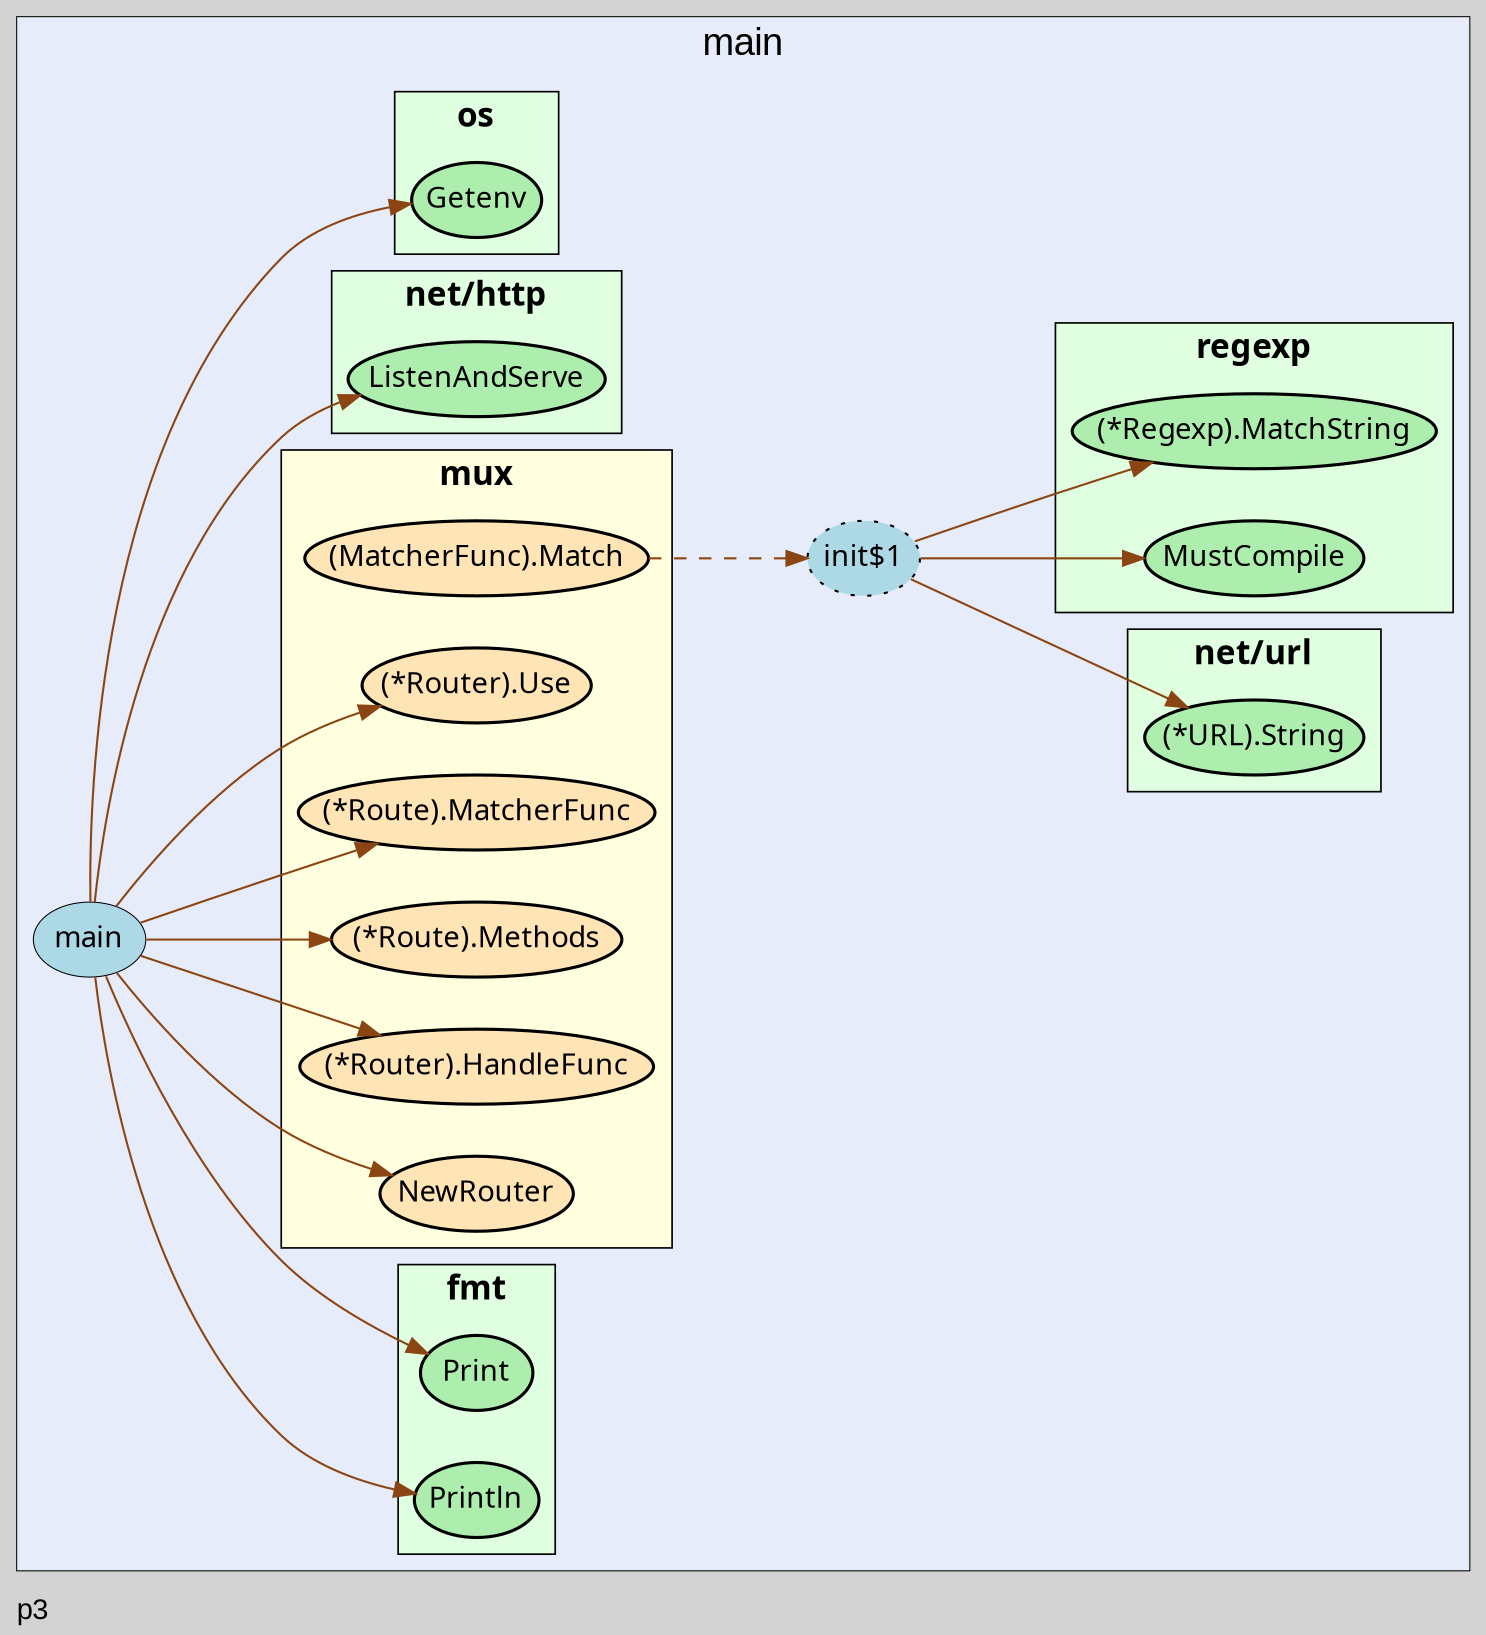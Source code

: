digraph gocallvis {
    label="p3";
    labeljust="l";
    fontname="Arial";
    fontsize="14";
    rankdir="LR";
    bgcolor="lightgray";
    style="solid";
    penwidth="0.5";
    pad="0.0";
    nodesep="0.35";

    node [shape="ellipse" style="filled" fillcolor="honeydew" fontname="Verdana" penwidth="1.0" margin="0.05,0.0"];
    edge [minlen="2"]

    subgraph "cluster_focus" {
        labelloc="t";
labeljust="c";
fontsize="18";
bgcolor="#e6ecfa";
label="main";
        
        "p3.init$1" [ fillcolor="lightblue" label="init$1" style="dotted,filled" ]
        "p3.main" [ fillcolor="lightblue" label="main" penwidth="0.5" ]
        
        subgraph "cluster_fmt" {
        penwidth="0.8";
style="filled";
fillcolor="#E0FFE1";
fontname="Tahoma bold";
tooltip="package: fmt";
fontsize="16";
rank="sink";
label="fmt";
URL="/?f=fmt";
        
        "fmt.Println" [ fillcolor="#adedad" label="Println" penwidth="1.5" ]
        "fmt.Print" [ fillcolor="#adedad" label="Print" penwidth="1.5" ]
        
    }

        subgraph "cluster_github.com/gorilla/mux" {
        tooltip="package: github.com/gorilla/mux";
penwidth="0.8";
rank="sink";
label="mux";
URL="/?f=github.com/gorilla/mux";
fontsize="16";
style="filled";
fillcolor="lightyellow";
fontname="Tahoma bold";
        
        "(github.com/gorilla/mux.MatcherFunc).Match" [ label="(MatcherFunc).Match" penwidth="1.5" fillcolor="moccasin" ]
        "github.com/gorilla/mux.NewRouter" [ fillcolor="moccasin" label="NewRouter" penwidth="1.5" ]
        "(*github.com/gorilla/mux.Router).HandleFunc" [ penwidth="1.5" fillcolor="moccasin" label="(*Router).HandleFunc" ]
        "(*github.com/gorilla/mux.Route).Methods" [ penwidth="1.5" fillcolor="moccasin" label="(*Route).Methods" ]
        "(*github.com/gorilla/mux.Route).MatcherFunc" [ label="(*Route).MatcherFunc" penwidth="1.5" fillcolor="moccasin" ]
        "(*github.com/gorilla/mux.Router).Use" [ fillcolor="moccasin" label="(*Router).Use" penwidth="1.5" ]
        
    }

        subgraph "cluster_net/http" {
        penwidth="0.8";
fontsize="16";
style="filled";
fontname="Tahoma bold";
label="net/http";
URL="/?f=net/http";
fillcolor="#E0FFE1";
rank="sink";
tooltip="package: net/http";
        
        "net/http.ListenAndServe" [ penwidth="1.5" fillcolor="#adedad" label="ListenAndServe" ]
        
    }

        subgraph "cluster_net/url" {
        penwidth="0.8";
fontsize="16";
style="filled";
fillcolor="#E0FFE1";
rank="sink";
fontname="Tahoma bold";
label="net/url";
URL="/?f=net/url";
tooltip="package: net/url";
        
        "(*net/url.URL).String" [ fillcolor="#adedad" label="(*URL).String" penwidth="1.5" ]
        
    }

        subgraph "cluster_os" {
        style="filled";
fillcolor="#E0FFE1";
rank="sink";
label="os";
tooltip="package: os";
penwidth="0.8";
fontsize="16";
fontname="Tahoma bold";
URL="/?f=os";
        
        "os.Getenv" [ penwidth="1.5" fillcolor="#adedad" label="Getenv" ]
        
    }

        subgraph "cluster_regexp" {
        fillcolor="#E0FFE1";
label="regexp";
tooltip="package: regexp";
rank="sink";
URL="/?f=regexp";
penwidth="0.8";
fontsize="16";
style="filled";
fontname="Tahoma bold";
        
        "regexp.MustCompile" [ label="MustCompile" penwidth="1.5" fillcolor="#adedad" ]
        "(*regexp.Regexp).MatchString" [ fillcolor="#adedad" label="(*Regexp).MatchString" penwidth="1.5" ]
        
    }

    }

    "p3.init$1" -> "regexp.MustCompile" [ color="saddlebrown" ]
    "p3.init$1" -> "(*net/url.URL).String" [ color="saddlebrown" ]
    "p3.init$1" -> "(*regexp.Regexp).MatchString" [ color="saddlebrown" ]
    "(github.com/gorilla/mux.MatcherFunc).Match" -> "p3.init$1" [ style="dashed" color="saddlebrown" ]
    "p3.main" -> "github.com/gorilla/mux.NewRouter" [ color="saddlebrown" ]
    "p3.main" -> "(*github.com/gorilla/mux.Router).HandleFunc" [ color="saddlebrown" ]
    "p3.main" -> "(*github.com/gorilla/mux.Route).Methods" [ color="saddlebrown" ]
    "p3.main" -> "(*github.com/gorilla/mux.Route).MatcherFunc" [ color="saddlebrown" ]
    "p3.main" -> "(*github.com/gorilla/mux.Router).Use" [ color="saddlebrown" ]
    "p3.main" -> "os.Getenv" [ color="saddlebrown" ]
    "p3.main" -> "fmt.Println" [ color="saddlebrown" ]
    "p3.main" -> "net/http.ListenAndServe" [ color="saddlebrown" ]
    "p3.main" -> "fmt.Print" [ color="saddlebrown" ]
}
